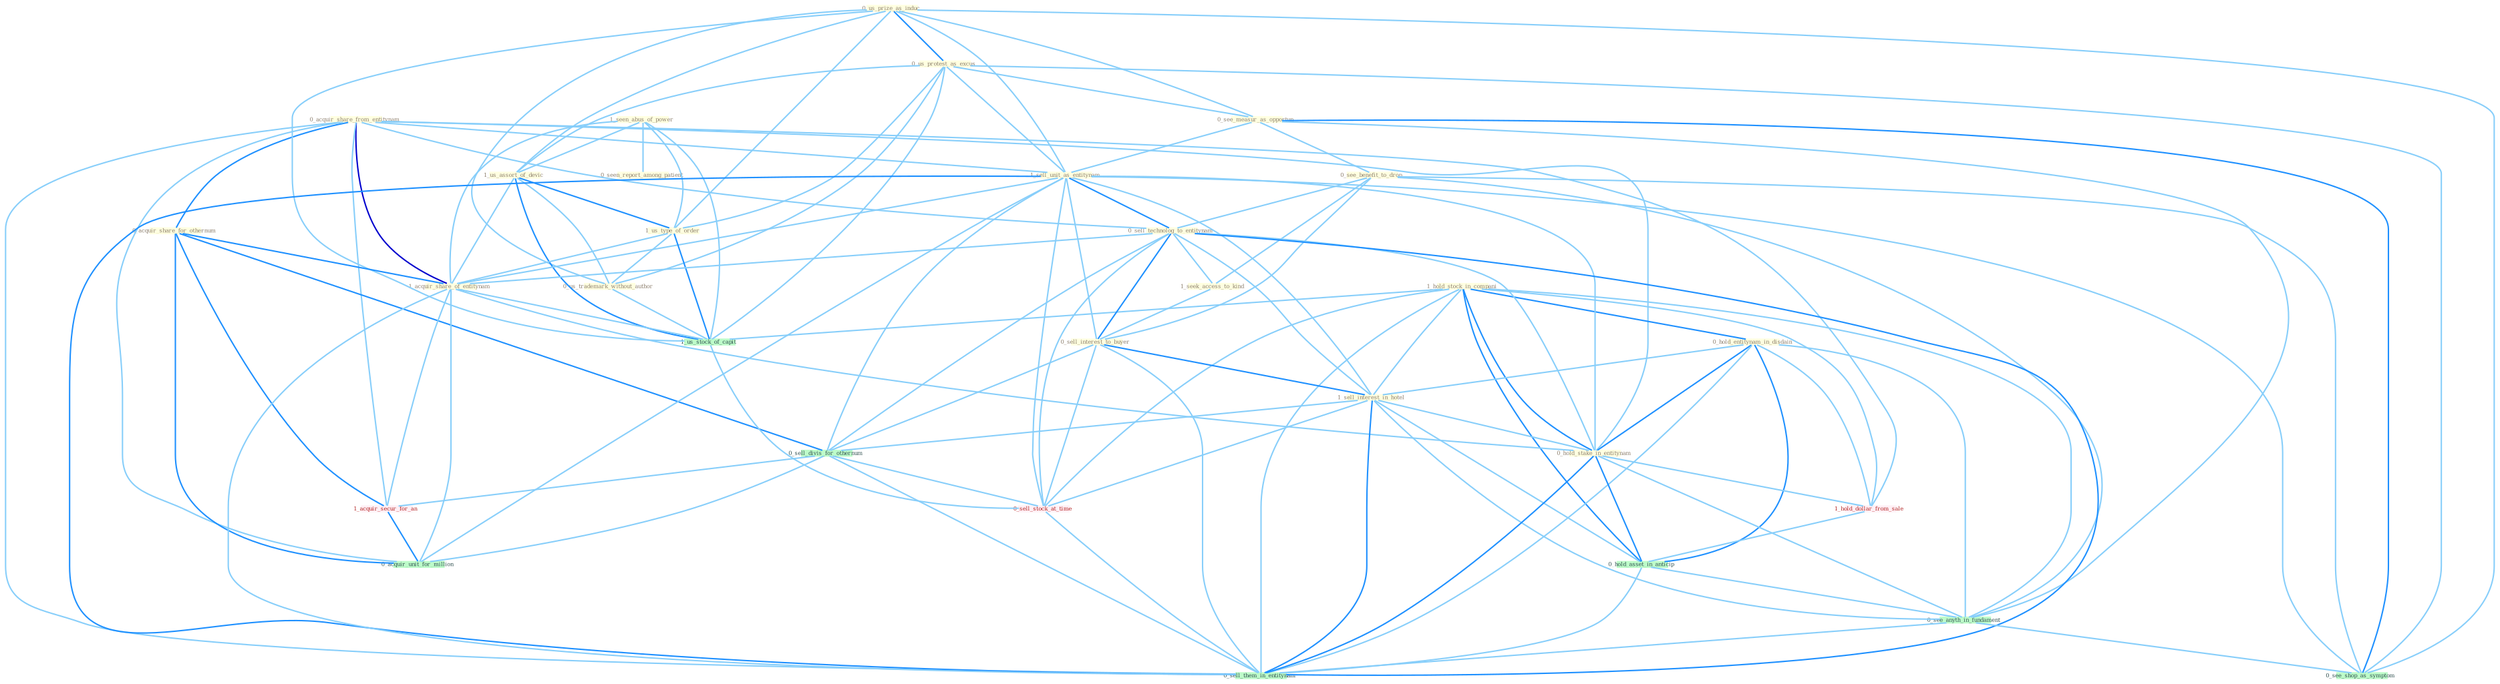 Graph G{ 
    node
    [shape=polygon,style=filled,width=.5,height=.06,color="#BDFCC9",fixedsize=true,fontsize=4,
    fontcolor="#2f4f4f"];
    {node
    [color="#ffffe0", fontcolor="#8b7d6b"] "1_seen_abus_of_power " "0_acquir_share_from_entitynam " "0_us_prize_as_induc " "0_us_protest_as_excus " "0_acquir_share_for_othernum " "0_see_measur_as_opportun " "1_us_assort_of_devic " "1_hold_stock_in_compani " "1_sell_unit_as_entitynam " "0_seen_report_among_patient " "0_hold_entitynam_in_disdain " "1_us_type_of_order " "0_see_benefit_to_drop " "0_sell_technolog_to_entitynam " "1_seek_access_to_kind " "0_sell_interest_to_buyer " "1_acquir_share_of_entitynam " "1_sell_interest_in_hotel " "0_hold_stake_in_entitynam " "0_us_trademark_without_author "}
{node [color="#fff0f5", fontcolor="#b22222"] "1_acquir_secur_for_an " "1_hold_dollar_from_sale " "0_sell_stock_at_time "}
edge [color="#B0E2FF"];

	"1_seen_abus_of_power " -- "1_us_assort_of_devic " [w="1", color="#87cefa" ];
	"1_seen_abus_of_power " -- "0_seen_report_among_patient " [w="1", color="#87cefa" ];
	"1_seen_abus_of_power " -- "1_us_type_of_order " [w="1", color="#87cefa" ];
	"1_seen_abus_of_power " -- "1_acquir_share_of_entitynam " [w="1", color="#87cefa" ];
	"1_seen_abus_of_power " -- "1_us_stock_of_capit " [w="1", color="#87cefa" ];
	"0_acquir_share_from_entitynam " -- "0_acquir_share_for_othernum " [w="2", color="#1e90ff" , len=0.8];
	"0_acquir_share_from_entitynam " -- "1_sell_unit_as_entitynam " [w="1", color="#87cefa" ];
	"0_acquir_share_from_entitynam " -- "0_sell_technolog_to_entitynam " [w="1", color="#87cefa" ];
	"0_acquir_share_from_entitynam " -- "1_acquir_share_of_entitynam " [w="3", color="#0000cd" , len=0.6];
	"0_acquir_share_from_entitynam " -- "0_hold_stake_in_entitynam " [w="1", color="#87cefa" ];
	"0_acquir_share_from_entitynam " -- "1_acquir_secur_for_an " [w="1", color="#87cefa" ];
	"0_acquir_share_from_entitynam " -- "1_hold_dollar_from_sale " [w="1", color="#87cefa" ];
	"0_acquir_share_from_entitynam " -- "0_acquir_unit_for_million " [w="1", color="#87cefa" ];
	"0_acquir_share_from_entitynam " -- "0_sell_them_in_entitynam " [w="1", color="#87cefa" ];
	"0_us_prize_as_induc " -- "0_us_protest_as_excus " [w="2", color="#1e90ff" , len=0.8];
	"0_us_prize_as_induc " -- "0_see_measur_as_opportun " [w="1", color="#87cefa" ];
	"0_us_prize_as_induc " -- "1_us_assort_of_devic " [w="1", color="#87cefa" ];
	"0_us_prize_as_induc " -- "1_sell_unit_as_entitynam " [w="1", color="#87cefa" ];
	"0_us_prize_as_induc " -- "1_us_type_of_order " [w="1", color="#87cefa" ];
	"0_us_prize_as_induc " -- "0_us_trademark_without_author " [w="1", color="#87cefa" ];
	"0_us_prize_as_induc " -- "1_us_stock_of_capit " [w="1", color="#87cefa" ];
	"0_us_prize_as_induc " -- "0_see_shop_as_symptom " [w="1", color="#87cefa" ];
	"0_us_protest_as_excus " -- "0_see_measur_as_opportun " [w="1", color="#87cefa" ];
	"0_us_protest_as_excus " -- "1_us_assort_of_devic " [w="1", color="#87cefa" ];
	"0_us_protest_as_excus " -- "1_sell_unit_as_entitynam " [w="1", color="#87cefa" ];
	"0_us_protest_as_excus " -- "1_us_type_of_order " [w="1", color="#87cefa" ];
	"0_us_protest_as_excus " -- "0_us_trademark_without_author " [w="1", color="#87cefa" ];
	"0_us_protest_as_excus " -- "1_us_stock_of_capit " [w="1", color="#87cefa" ];
	"0_us_protest_as_excus " -- "0_see_shop_as_symptom " [w="1", color="#87cefa" ];
	"0_acquir_share_for_othernum " -- "1_acquir_share_of_entitynam " [w="2", color="#1e90ff" , len=0.8];
	"0_acquir_share_for_othernum " -- "0_sell_divis_for_othernum " [w="2", color="#1e90ff" , len=0.8];
	"0_acquir_share_for_othernum " -- "1_acquir_secur_for_an " [w="2", color="#1e90ff" , len=0.8];
	"0_acquir_share_for_othernum " -- "0_acquir_unit_for_million " [w="2", color="#1e90ff" , len=0.8];
	"0_see_measur_as_opportun " -- "1_sell_unit_as_entitynam " [w="1", color="#87cefa" ];
	"0_see_measur_as_opportun " -- "0_see_benefit_to_drop " [w="1", color="#87cefa" ];
	"0_see_measur_as_opportun " -- "0_see_anyth_in_fundament " [w="1", color="#87cefa" ];
	"0_see_measur_as_opportun " -- "0_see_shop_as_symptom " [w="2", color="#1e90ff" , len=0.8];
	"1_us_assort_of_devic " -- "1_us_type_of_order " [w="2", color="#1e90ff" , len=0.8];
	"1_us_assort_of_devic " -- "1_acquir_share_of_entitynam " [w="1", color="#87cefa" ];
	"1_us_assort_of_devic " -- "0_us_trademark_without_author " [w="1", color="#87cefa" ];
	"1_us_assort_of_devic " -- "1_us_stock_of_capit " [w="2", color="#1e90ff" , len=0.8];
	"1_hold_stock_in_compani " -- "0_hold_entitynam_in_disdain " [w="2", color="#1e90ff" , len=0.8];
	"1_hold_stock_in_compani " -- "1_sell_interest_in_hotel " [w="1", color="#87cefa" ];
	"1_hold_stock_in_compani " -- "0_hold_stake_in_entitynam " [w="2", color="#1e90ff" , len=0.8];
	"1_hold_stock_in_compani " -- "1_us_stock_of_capit " [w="1", color="#87cefa" ];
	"1_hold_stock_in_compani " -- "1_hold_dollar_from_sale " [w="1", color="#87cefa" ];
	"1_hold_stock_in_compani " -- "0_hold_asset_in_anticip " [w="2", color="#1e90ff" , len=0.8];
	"1_hold_stock_in_compani " -- "0_sell_stock_at_time " [w="1", color="#87cefa" ];
	"1_hold_stock_in_compani " -- "0_see_anyth_in_fundament " [w="1", color="#87cefa" ];
	"1_hold_stock_in_compani " -- "0_sell_them_in_entitynam " [w="1", color="#87cefa" ];
	"1_sell_unit_as_entitynam " -- "0_sell_technolog_to_entitynam " [w="2", color="#1e90ff" , len=0.8];
	"1_sell_unit_as_entitynam " -- "0_sell_interest_to_buyer " [w="1", color="#87cefa" ];
	"1_sell_unit_as_entitynam " -- "1_acquir_share_of_entitynam " [w="1", color="#87cefa" ];
	"1_sell_unit_as_entitynam " -- "1_sell_interest_in_hotel " [w="1", color="#87cefa" ];
	"1_sell_unit_as_entitynam " -- "0_hold_stake_in_entitynam " [w="1", color="#87cefa" ];
	"1_sell_unit_as_entitynam " -- "0_sell_divis_for_othernum " [w="1", color="#87cefa" ];
	"1_sell_unit_as_entitynam " -- "0_sell_stock_at_time " [w="1", color="#87cefa" ];
	"1_sell_unit_as_entitynam " -- "0_acquir_unit_for_million " [w="1", color="#87cefa" ];
	"1_sell_unit_as_entitynam " -- "0_see_shop_as_symptom " [w="1", color="#87cefa" ];
	"1_sell_unit_as_entitynam " -- "0_sell_them_in_entitynam " [w="2", color="#1e90ff" , len=0.8];
	"0_hold_entitynam_in_disdain " -- "1_sell_interest_in_hotel " [w="1", color="#87cefa" ];
	"0_hold_entitynam_in_disdain " -- "0_hold_stake_in_entitynam " [w="2", color="#1e90ff" , len=0.8];
	"0_hold_entitynam_in_disdain " -- "1_hold_dollar_from_sale " [w="1", color="#87cefa" ];
	"0_hold_entitynam_in_disdain " -- "0_hold_asset_in_anticip " [w="2", color="#1e90ff" , len=0.8];
	"0_hold_entitynam_in_disdain " -- "0_see_anyth_in_fundament " [w="1", color="#87cefa" ];
	"0_hold_entitynam_in_disdain " -- "0_sell_them_in_entitynam " [w="1", color="#87cefa" ];
	"1_us_type_of_order " -- "1_acquir_share_of_entitynam " [w="1", color="#87cefa" ];
	"1_us_type_of_order " -- "0_us_trademark_without_author " [w="1", color="#87cefa" ];
	"1_us_type_of_order " -- "1_us_stock_of_capit " [w="2", color="#1e90ff" , len=0.8];
	"0_see_benefit_to_drop " -- "0_sell_technolog_to_entitynam " [w="1", color="#87cefa" ];
	"0_see_benefit_to_drop " -- "1_seek_access_to_kind " [w="1", color="#87cefa" ];
	"0_see_benefit_to_drop " -- "0_sell_interest_to_buyer " [w="1", color="#87cefa" ];
	"0_see_benefit_to_drop " -- "0_see_anyth_in_fundament " [w="1", color="#87cefa" ];
	"0_see_benefit_to_drop " -- "0_see_shop_as_symptom " [w="1", color="#87cefa" ];
	"0_sell_technolog_to_entitynam " -- "1_seek_access_to_kind " [w="1", color="#87cefa" ];
	"0_sell_technolog_to_entitynam " -- "0_sell_interest_to_buyer " [w="2", color="#1e90ff" , len=0.8];
	"0_sell_technolog_to_entitynam " -- "1_acquir_share_of_entitynam " [w="1", color="#87cefa" ];
	"0_sell_technolog_to_entitynam " -- "1_sell_interest_in_hotel " [w="1", color="#87cefa" ];
	"0_sell_technolog_to_entitynam " -- "0_hold_stake_in_entitynam " [w="1", color="#87cefa" ];
	"0_sell_technolog_to_entitynam " -- "0_sell_divis_for_othernum " [w="1", color="#87cefa" ];
	"0_sell_technolog_to_entitynam " -- "0_sell_stock_at_time " [w="1", color="#87cefa" ];
	"0_sell_technolog_to_entitynam " -- "0_sell_them_in_entitynam " [w="2", color="#1e90ff" , len=0.8];
	"1_seek_access_to_kind " -- "0_sell_interest_to_buyer " [w="1", color="#87cefa" ];
	"0_sell_interest_to_buyer " -- "1_sell_interest_in_hotel " [w="2", color="#1e90ff" , len=0.8];
	"0_sell_interest_to_buyer " -- "0_sell_divis_for_othernum " [w="1", color="#87cefa" ];
	"0_sell_interest_to_buyer " -- "0_sell_stock_at_time " [w="1", color="#87cefa" ];
	"0_sell_interest_to_buyer " -- "0_sell_them_in_entitynam " [w="1", color="#87cefa" ];
	"1_acquir_share_of_entitynam " -- "0_hold_stake_in_entitynam " [w="1", color="#87cefa" ];
	"1_acquir_share_of_entitynam " -- "1_acquir_secur_for_an " [w="1", color="#87cefa" ];
	"1_acquir_share_of_entitynam " -- "1_us_stock_of_capit " [w="1", color="#87cefa" ];
	"1_acquir_share_of_entitynam " -- "0_acquir_unit_for_million " [w="1", color="#87cefa" ];
	"1_acquir_share_of_entitynam " -- "0_sell_them_in_entitynam " [w="1", color="#87cefa" ];
	"1_sell_interest_in_hotel " -- "0_hold_stake_in_entitynam " [w="1", color="#87cefa" ];
	"1_sell_interest_in_hotel " -- "0_sell_divis_for_othernum " [w="1", color="#87cefa" ];
	"1_sell_interest_in_hotel " -- "0_hold_asset_in_anticip " [w="1", color="#87cefa" ];
	"1_sell_interest_in_hotel " -- "0_sell_stock_at_time " [w="1", color="#87cefa" ];
	"1_sell_interest_in_hotel " -- "0_see_anyth_in_fundament " [w="1", color="#87cefa" ];
	"1_sell_interest_in_hotel " -- "0_sell_them_in_entitynam " [w="2", color="#1e90ff" , len=0.8];
	"0_hold_stake_in_entitynam " -- "1_hold_dollar_from_sale " [w="1", color="#87cefa" ];
	"0_hold_stake_in_entitynam " -- "0_hold_asset_in_anticip " [w="2", color="#1e90ff" , len=0.8];
	"0_hold_stake_in_entitynam " -- "0_see_anyth_in_fundament " [w="1", color="#87cefa" ];
	"0_hold_stake_in_entitynam " -- "0_sell_them_in_entitynam " [w="2", color="#1e90ff" , len=0.8];
	"0_us_trademark_without_author " -- "1_us_stock_of_capit " [w="1", color="#87cefa" ];
	"0_sell_divis_for_othernum " -- "1_acquir_secur_for_an " [w="1", color="#87cefa" ];
	"0_sell_divis_for_othernum " -- "0_sell_stock_at_time " [w="1", color="#87cefa" ];
	"0_sell_divis_for_othernum " -- "0_acquir_unit_for_million " [w="1", color="#87cefa" ];
	"0_sell_divis_for_othernum " -- "0_sell_them_in_entitynam " [w="1", color="#87cefa" ];
	"1_acquir_secur_for_an " -- "0_acquir_unit_for_million " [w="2", color="#1e90ff" , len=0.8];
	"1_us_stock_of_capit " -- "0_sell_stock_at_time " [w="1", color="#87cefa" ];
	"1_hold_dollar_from_sale " -- "0_hold_asset_in_anticip " [w="1", color="#87cefa" ];
	"0_hold_asset_in_anticip " -- "0_see_anyth_in_fundament " [w="1", color="#87cefa" ];
	"0_hold_asset_in_anticip " -- "0_sell_them_in_entitynam " [w="1", color="#87cefa" ];
	"0_sell_stock_at_time " -- "0_sell_them_in_entitynam " [w="1", color="#87cefa" ];
	"0_see_anyth_in_fundament " -- "0_see_shop_as_symptom " [w="1", color="#87cefa" ];
	"0_see_anyth_in_fundament " -- "0_sell_them_in_entitynam " [w="1", color="#87cefa" ];
}
